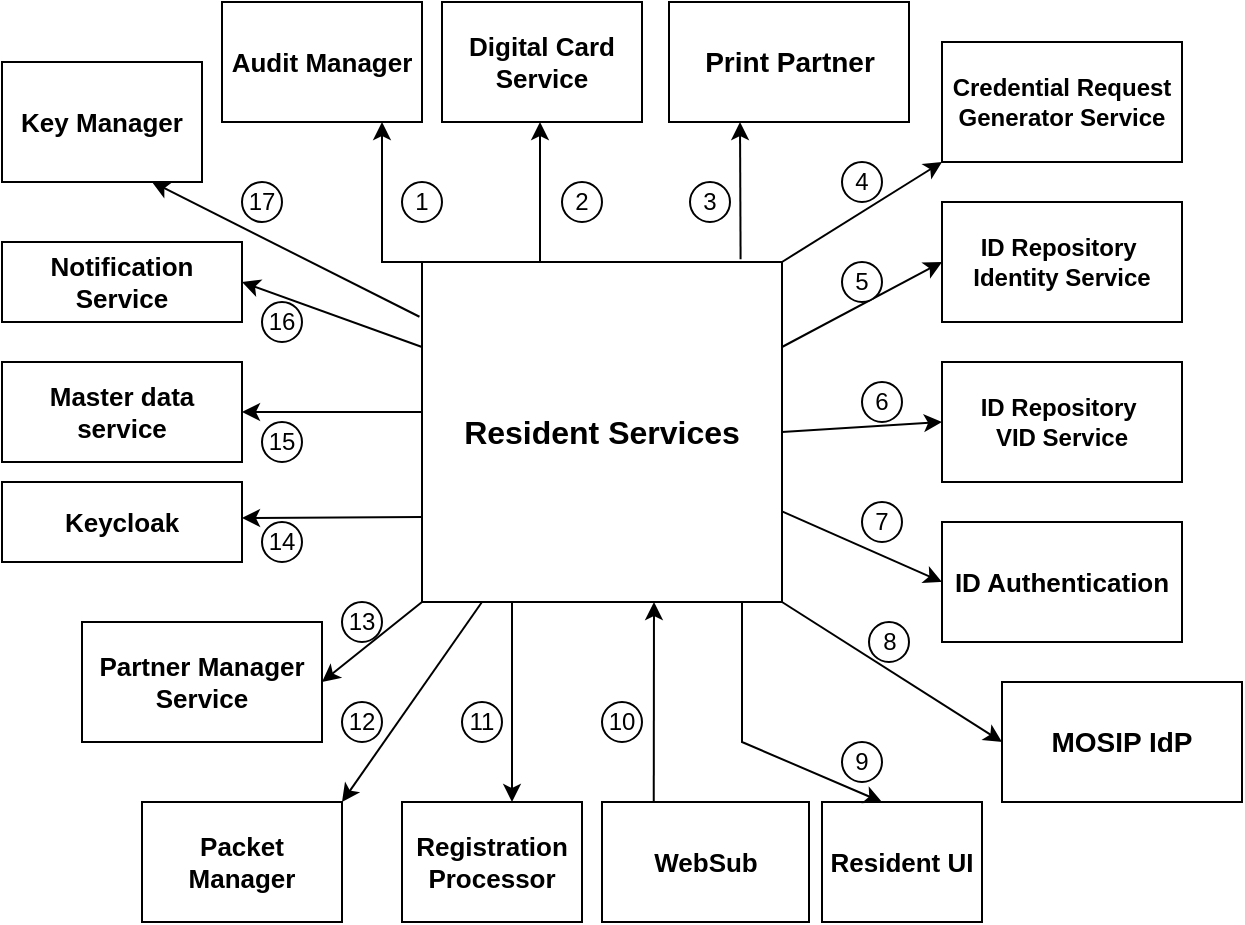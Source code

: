 <mxfile version="20.3.0" type="github">
  <diagram id="IdtC_MJFx4cyMsjxO0qJ" name="Page-1">
    <mxGraphModel dx="782" dy="468" grid="1" gridSize="10" guides="1" tooltips="1" connect="1" arrows="1" fold="1" page="1" pageScale="1" pageWidth="827" pageHeight="1169" math="0" shadow="0">
      <root>
        <mxCell id="0" />
        <mxCell id="1" parent="0" />
        <mxCell id="8xct8dAksHGJy_eD07Iw-1" value="&lt;b&gt;&lt;font style=&quot;font-size: 16px;&quot;&gt;Resident Services&lt;/font&gt;&lt;/b&gt;" style="rounded=0;whiteSpace=wrap;html=1;" parent="1" vertex="1">
          <mxGeometry x="280" y="170" width="180" height="170" as="geometry" />
        </mxCell>
        <mxCell id="8xct8dAksHGJy_eD07Iw-2" value="&lt;b&gt;&lt;font style=&quot;font-size: 13px;&quot;&gt;Resident UI&lt;/font&gt;&lt;/b&gt;" style="rounded=0;whiteSpace=wrap;html=1;" parent="1" vertex="1">
          <mxGeometry x="480" y="440" width="80" height="60" as="geometry" />
        </mxCell>
        <mxCell id="8xct8dAksHGJy_eD07Iw-3" value="&lt;b&gt;&lt;font style=&quot;font-size: 14px;&quot;&gt;MOSIP IdP&lt;/font&gt;&lt;/b&gt;" style="rounded=0;whiteSpace=wrap;html=1;" parent="1" vertex="1">
          <mxGeometry x="570" y="380" width="120" height="60" as="geometry" />
        </mxCell>
        <mxCell id="8xct8dAksHGJy_eD07Iw-4" value="&lt;b&gt;ID Repository&amp;nbsp;&lt;br&gt;VID Service&lt;/b&gt;" style="rounded=0;whiteSpace=wrap;html=1;" parent="1" vertex="1">
          <mxGeometry x="540" y="220" width="120" height="60" as="geometry" />
        </mxCell>
        <mxCell id="8xct8dAksHGJy_eD07Iw-5" value="&lt;b&gt;ID Repository&amp;nbsp;&lt;br&gt;Identity Service&lt;/b&gt;" style="rounded=0;whiteSpace=wrap;html=1;" parent="1" vertex="1">
          <mxGeometry x="540" y="140" width="120" height="60" as="geometry" />
        </mxCell>
        <mxCell id="8xct8dAksHGJy_eD07Iw-6" value="&lt;b&gt;Credential Request Generator Service&lt;/b&gt;" style="rounded=0;whiteSpace=wrap;html=1;" parent="1" vertex="1">
          <mxGeometry x="540" y="60" width="120" height="60" as="geometry" />
        </mxCell>
        <mxCell id="8xct8dAksHGJy_eD07Iw-7" value="&lt;b&gt;&lt;font style=&quot;font-size: 13px;&quot;&gt;Digital Card Service&lt;/font&gt;&lt;/b&gt;" style="rounded=0;whiteSpace=wrap;html=1;" parent="1" vertex="1">
          <mxGeometry x="290" y="40" width="100" height="60" as="geometry" />
        </mxCell>
        <mxCell id="8xct8dAksHGJy_eD07Iw-8" value="&lt;font style=&quot;font-size: 13px;&quot;&gt;&lt;b&gt;Audit&lt;/b&gt; &lt;b&gt;Manager&lt;/b&gt;&lt;/font&gt;" style="rounded=0;whiteSpace=wrap;html=1;" parent="1" vertex="1">
          <mxGeometry x="180" y="40" width="100" height="60" as="geometry" />
        </mxCell>
        <mxCell id="8xct8dAksHGJy_eD07Iw-9" value="&lt;b&gt;&lt;font style=&quot;font-size: 13px;&quot;&gt;Notification Service&lt;/font&gt;&lt;/b&gt;" style="rounded=0;whiteSpace=wrap;html=1;" parent="1" vertex="1">
          <mxGeometry x="70" y="160" width="120" height="40" as="geometry" />
        </mxCell>
        <mxCell id="8xct8dAksHGJy_eD07Iw-10" value="&lt;b&gt;&lt;font style=&quot;font-size: 13px;&quot;&gt;Master data service&lt;/font&gt;&lt;/b&gt;" style="rounded=0;whiteSpace=wrap;html=1;" parent="1" vertex="1">
          <mxGeometry x="70" y="220" width="120" height="50" as="geometry" />
        </mxCell>
        <mxCell id="8xct8dAksHGJy_eD07Iw-11" value="&lt;b&gt;&lt;font style=&quot;font-size: 13px;&quot;&gt;Partner Manager Service&lt;/font&gt;&lt;/b&gt;" style="rounded=0;whiteSpace=wrap;html=1;" parent="1" vertex="1">
          <mxGeometry x="110" y="350" width="120" height="60" as="geometry" />
        </mxCell>
        <mxCell id="8xct8dAksHGJy_eD07Iw-12" value="" style="endArrow=classic;html=1;rounded=0;exitX=1;exitY=0.5;exitDx=0;exitDy=0;entryX=0;entryY=0.5;entryDx=0;entryDy=0;" parent="1" source="8xct8dAksHGJy_eD07Iw-1" target="8xct8dAksHGJy_eD07Iw-4" edge="1">
          <mxGeometry width="50" height="50" relative="1" as="geometry">
            <mxPoint x="380" y="260" as="sourcePoint" />
            <mxPoint x="430" y="210" as="targetPoint" />
          </mxGeometry>
        </mxCell>
        <mxCell id="8xct8dAksHGJy_eD07Iw-15" value="" style="endArrow=classic;html=1;rounded=0;entryX=1;entryY=0.5;entryDx=0;entryDy=0;" parent="1" target="8xct8dAksHGJy_eD07Iw-10" edge="1">
          <mxGeometry width="50" height="50" relative="1" as="geometry">
            <mxPoint x="280" y="245" as="sourcePoint" />
            <mxPoint x="190" y="250" as="targetPoint" />
          </mxGeometry>
        </mxCell>
        <mxCell id="8xct8dAksHGJy_eD07Iw-17" value="&lt;b&gt;&lt;font style=&quot;font-size: 13px;&quot;&gt;WebSub&lt;/font&gt;&lt;/b&gt;" style="rounded=0;whiteSpace=wrap;html=1;" parent="1" vertex="1">
          <mxGeometry x="370" y="440" width="103.5" height="60" as="geometry" />
        </mxCell>
        <mxCell id="8xct8dAksHGJy_eD07Iw-18" value="" style="endArrow=classic;html=1;rounded=0;exitX=0.25;exitY=0;exitDx=0;exitDy=0;" parent="1" source="8xct8dAksHGJy_eD07Iw-17" edge="1">
          <mxGeometry width="50" height="50" relative="1" as="geometry">
            <mxPoint x="394" y="430" as="sourcePoint" />
            <mxPoint x="396" y="340" as="targetPoint" />
          </mxGeometry>
        </mxCell>
        <mxCell id="8xct8dAksHGJy_eD07Iw-19" value="" style="endArrow=classic;html=1;rounded=0;entryX=1;entryY=0.5;entryDx=0;entryDy=0;exitX=0;exitY=1;exitDx=0;exitDy=0;" parent="1" source="8xct8dAksHGJy_eD07Iw-1" target="8xct8dAksHGJy_eD07Iw-11" edge="1">
          <mxGeometry width="50" height="50" relative="1" as="geometry">
            <mxPoint x="210" y="320" as="sourcePoint" />
            <mxPoint x="260" y="270" as="targetPoint" />
          </mxGeometry>
        </mxCell>
        <mxCell id="8xct8dAksHGJy_eD07Iw-20" value="" style="endArrow=classic;html=1;rounded=0;exitX=0;exitY=0;exitDx=0;exitDy=0;" parent="1" source="8xct8dAksHGJy_eD07Iw-1" edge="1">
          <mxGeometry width="50" height="50" relative="1" as="geometry">
            <mxPoint x="312.5" y="260" as="sourcePoint" />
            <mxPoint x="260" y="100" as="targetPoint" />
            <Array as="points">
              <mxPoint x="260" y="170" />
            </Array>
          </mxGeometry>
        </mxCell>
        <mxCell id="8xct8dAksHGJy_eD07Iw-21" value="" style="endArrow=classic;html=1;rounded=0;" parent="1" edge="1">
          <mxGeometry width="50" height="50" relative="1" as="geometry">
            <mxPoint x="339" y="170" as="sourcePoint" />
            <mxPoint x="339" y="100" as="targetPoint" />
            <Array as="points">
              <mxPoint x="339" y="140" />
            </Array>
          </mxGeometry>
        </mxCell>
        <mxCell id="8xct8dAksHGJy_eD07Iw-22" value="" style="endArrow=classic;html=1;rounded=0;exitX=1;exitY=0;exitDx=0;exitDy=0;entryX=0;entryY=1;entryDx=0;entryDy=0;" parent="1" source="8xct8dAksHGJy_eD07Iw-1" target="8xct8dAksHGJy_eD07Iw-6" edge="1">
          <mxGeometry width="50" height="50" relative="1" as="geometry">
            <mxPoint x="320" y="200" as="sourcePoint" />
            <mxPoint x="280" y="110" as="targetPoint" />
          </mxGeometry>
        </mxCell>
        <mxCell id="8xct8dAksHGJy_eD07Iw-23" value="" style="endArrow=classic;html=1;rounded=0;entryX=0;entryY=0.5;entryDx=0;entryDy=0;exitX=1;exitY=0.25;exitDx=0;exitDy=0;" parent="1" source="8xct8dAksHGJy_eD07Iw-1" target="8xct8dAksHGJy_eD07Iw-5" edge="1">
          <mxGeometry width="50" height="50" relative="1" as="geometry">
            <mxPoint x="410" y="200" as="sourcePoint" />
            <mxPoint x="490" y="110" as="targetPoint" />
          </mxGeometry>
        </mxCell>
        <mxCell id="8xct8dAksHGJy_eD07Iw-24" value="&lt;b&gt;&lt;font style=&quot;font-size: 14px;&quot;&gt;Print Partner&lt;/font&gt;&lt;/b&gt;" style="rounded=0;whiteSpace=wrap;html=1;" parent="1" vertex="1">
          <mxGeometry x="403.5" y="40" width="120" height="60" as="geometry" />
        </mxCell>
        <mxCell id="8xct8dAksHGJy_eD07Iw-26" value="&lt;b&gt;&lt;font style=&quot;font-size: 13px;&quot;&gt;ID Authentication&lt;/font&gt;&lt;/b&gt;" style="rounded=0;whiteSpace=wrap;html=1;" parent="1" vertex="1">
          <mxGeometry x="540" y="300" width="120" height="60" as="geometry" />
        </mxCell>
        <mxCell id="8xct8dAksHGJy_eD07Iw-28" value="" style="endArrow=classic;html=1;rounded=0;entryX=0;entryY=0.5;entryDx=0;entryDy=0;" parent="1" source="8xct8dAksHGJy_eD07Iw-1" target="8xct8dAksHGJy_eD07Iw-26" edge="1">
          <mxGeometry width="50" height="50" relative="1" as="geometry">
            <mxPoint x="420" y="290" as="sourcePoint" />
            <mxPoint x="470" y="240" as="targetPoint" />
          </mxGeometry>
        </mxCell>
        <mxCell id="8xct8dAksHGJy_eD07Iw-29" value="&lt;b&gt;&lt;font style=&quot;font-size: 13px;&quot;&gt;Keycloak&lt;/font&gt;&lt;/b&gt;" style="rounded=0;whiteSpace=wrap;html=1;" parent="1" vertex="1">
          <mxGeometry x="70" y="280" width="120" height="40" as="geometry" />
        </mxCell>
        <mxCell id="8xct8dAksHGJy_eD07Iw-30" value="" style="endArrow=classic;html=1;rounded=0;exitX=0;exitY=0.75;exitDx=0;exitDy=0;" parent="1" source="8xct8dAksHGJy_eD07Iw-1" edge="1">
          <mxGeometry width="50" height="50" relative="1" as="geometry">
            <mxPoint x="280" y="230" as="sourcePoint" />
            <mxPoint x="190" y="298" as="targetPoint" />
          </mxGeometry>
        </mxCell>
        <mxCell id="8xct8dAksHGJy_eD07Iw-31" value="&lt;b&gt;&lt;font style=&quot;font-size: 13px;&quot;&gt;Packet Manager&lt;/font&gt;&lt;/b&gt;" style="rounded=0;whiteSpace=wrap;html=1;" parent="1" vertex="1">
          <mxGeometry x="140" y="440" width="100" height="60" as="geometry" />
        </mxCell>
        <mxCell id="8xct8dAksHGJy_eD07Iw-32" value="&lt;b&gt;&lt;font style=&quot;font-size: 13px;&quot;&gt;Registration Processor&lt;/font&gt;&lt;/b&gt;" style="rounded=0;whiteSpace=wrap;html=1;" parent="1" vertex="1">
          <mxGeometry x="270" y="440" width="90" height="60" as="geometry" />
        </mxCell>
        <mxCell id="8xct8dAksHGJy_eD07Iw-33" value="" style="endArrow=classic;html=1;rounded=0;entryX=1;entryY=0;entryDx=0;entryDy=0;" parent="1" target="8xct8dAksHGJy_eD07Iw-31" edge="1">
          <mxGeometry width="50" height="50" relative="1" as="geometry">
            <mxPoint x="310" y="340" as="sourcePoint" />
            <mxPoint x="200" y="350" as="targetPoint" />
          </mxGeometry>
        </mxCell>
        <mxCell id="MJiMK6wVdFbHmo4bfG6_-1" value="7" style="ellipse;whiteSpace=wrap;html=1;aspect=fixed;" parent="1" vertex="1">
          <mxGeometry x="500" y="290" width="20" height="20" as="geometry" />
        </mxCell>
        <mxCell id="MJiMK6wVdFbHmo4bfG6_-2" value="5" style="ellipse;whiteSpace=wrap;html=1;aspect=fixed;" parent="1" vertex="1">
          <mxGeometry x="490" y="170" width="20" height="20" as="geometry" />
        </mxCell>
        <mxCell id="MJiMK6wVdFbHmo4bfG6_-3" value="4" style="ellipse;whiteSpace=wrap;html=1;aspect=fixed;" parent="1" vertex="1">
          <mxGeometry x="490" y="120" width="20" height="20" as="geometry" />
        </mxCell>
        <mxCell id="MJiMK6wVdFbHmo4bfG6_-4" value="3" style="ellipse;whiteSpace=wrap;html=1;aspect=fixed;" parent="1" vertex="1">
          <mxGeometry x="414" y="130" width="20" height="20" as="geometry" />
        </mxCell>
        <mxCell id="MJiMK6wVdFbHmo4bfG6_-5" value="2" style="ellipse;whiteSpace=wrap;html=1;aspect=fixed;" parent="1" vertex="1">
          <mxGeometry x="350" y="130" width="20" height="20" as="geometry" />
        </mxCell>
        <mxCell id="MJiMK6wVdFbHmo4bfG6_-6" value="1" style="ellipse;whiteSpace=wrap;html=1;aspect=fixed;" parent="1" vertex="1">
          <mxGeometry x="270" y="130" width="20" height="20" as="geometry" />
        </mxCell>
        <mxCell id="MJiMK6wVdFbHmo4bfG6_-8" value="15" style="ellipse;whiteSpace=wrap;html=1;aspect=fixed;" parent="1" vertex="1">
          <mxGeometry x="200" y="250" width="20" height="20" as="geometry" />
        </mxCell>
        <mxCell id="MJiMK6wVdFbHmo4bfG6_-9" value="14" style="ellipse;whiteSpace=wrap;html=1;aspect=fixed;" parent="1" vertex="1">
          <mxGeometry x="200" y="300" width="20" height="20" as="geometry" />
        </mxCell>
        <mxCell id="MJiMK6wVdFbHmo4bfG6_-10" value="13" style="ellipse;whiteSpace=wrap;html=1;aspect=fixed;" parent="1" vertex="1">
          <mxGeometry x="240" y="340" width="20" height="20" as="geometry" />
        </mxCell>
        <mxCell id="MJiMK6wVdFbHmo4bfG6_-11" value="12" style="ellipse;whiteSpace=wrap;html=1;aspect=fixed;" parent="1" vertex="1">
          <mxGeometry x="240" y="390" width="20" height="20" as="geometry" />
        </mxCell>
        <mxCell id="MJiMK6wVdFbHmo4bfG6_-12" value="11" style="ellipse;whiteSpace=wrap;html=1;aspect=fixed;" parent="1" vertex="1">
          <mxGeometry x="300" y="390" width="20" height="20" as="geometry" />
        </mxCell>
        <mxCell id="MJiMK6wVdFbHmo4bfG6_-13" value="10" style="ellipse;whiteSpace=wrap;html=1;aspect=fixed;" parent="1" vertex="1">
          <mxGeometry x="370" y="390" width="20" height="20" as="geometry" />
        </mxCell>
        <mxCell id="MJiMK6wVdFbHmo4bfG6_-14" value="9" style="ellipse;whiteSpace=wrap;html=1;aspect=fixed;" parent="1" vertex="1">
          <mxGeometry x="490" y="410" width="20" height="20" as="geometry" />
        </mxCell>
        <mxCell id="MJiMK6wVdFbHmo4bfG6_-15" value="8" style="ellipse;whiteSpace=wrap;html=1;aspect=fixed;" parent="1" vertex="1">
          <mxGeometry x="503.5" y="350" width="20" height="20" as="geometry" />
        </mxCell>
        <mxCell id="MJiMK6wVdFbHmo4bfG6_-18" value="" style="endArrow=classic;html=1;rounded=0;exitX=0;exitY=0.25;exitDx=0;exitDy=0;entryX=1;entryY=0.5;entryDx=0;entryDy=0;" parent="1" source="8xct8dAksHGJy_eD07Iw-1" target="8xct8dAksHGJy_eD07Iw-9" edge="1">
          <mxGeometry width="50" height="50" relative="1" as="geometry">
            <mxPoint x="280" y="212.5" as="sourcePoint" />
            <mxPoint x="250" y="180" as="targetPoint" />
          </mxGeometry>
        </mxCell>
        <mxCell id="MJiMK6wVdFbHmo4bfG6_-24" value="6" style="ellipse;whiteSpace=wrap;html=1;aspect=fixed;" parent="1" vertex="1">
          <mxGeometry x="500" y="230" width="20" height="20" as="geometry" />
        </mxCell>
        <mxCell id="MJiMK6wVdFbHmo4bfG6_-25" value="16" style="ellipse;whiteSpace=wrap;html=1;aspect=fixed;" parent="1" vertex="1">
          <mxGeometry x="200" y="190" width="20" height="20" as="geometry" />
        </mxCell>
        <mxCell id="MJiMK6wVdFbHmo4bfG6_-29" value="&lt;font style=&quot;font-size: 13px;&quot;&gt;&lt;b&gt;Key Manager&lt;/b&gt;&lt;/font&gt;" style="rounded=0;whiteSpace=wrap;html=1;" parent="1" vertex="1">
          <mxGeometry x="70" y="70" width="100" height="60" as="geometry" />
        </mxCell>
        <mxCell id="MJiMK6wVdFbHmo4bfG6_-35" value="17" style="ellipse;whiteSpace=wrap;html=1;aspect=fixed;" parent="1" vertex="1">
          <mxGeometry x="190" y="130" width="20" height="20" as="geometry" />
        </mxCell>
        <mxCell id="NOFrJTyZZXEDuQyi9nta-16" value="" style="endArrow=classic;html=1;rounded=0;" parent="1" edge="1">
          <mxGeometry width="50" height="50" relative="1" as="geometry">
            <mxPoint x="440" y="340" as="sourcePoint" />
            <mxPoint x="510" y="440" as="targetPoint" />
            <Array as="points">
              <mxPoint x="440" y="410" />
            </Array>
          </mxGeometry>
        </mxCell>
        <mxCell id="NOFrJTyZZXEDuQyi9nta-19" value="" style="endArrow=classic;html=1;rounded=0;exitX=0.25;exitY=1;exitDx=0;exitDy=0;" parent="1" source="8xct8dAksHGJy_eD07Iw-1" edge="1">
          <mxGeometry width="50" height="50" relative="1" as="geometry">
            <mxPoint x="310" y="560" as="sourcePoint" />
            <mxPoint x="325" y="440" as="targetPoint" />
          </mxGeometry>
        </mxCell>
        <mxCell id="NOFrJTyZZXEDuQyi9nta-30" value="" style="endArrow=classic;html=1;rounded=0;entryX=0.75;entryY=1;entryDx=0;entryDy=0;exitX=-0.007;exitY=0.161;exitDx=0;exitDy=0;exitPerimeter=0;" parent="1" source="8xct8dAksHGJy_eD07Iw-1" target="MJiMK6wVdFbHmo4bfG6_-29" edge="1">
          <mxGeometry width="50" height="50" relative="1" as="geometry">
            <mxPoint x="270" y="180" as="sourcePoint" />
            <mxPoint x="360" y="130" as="targetPoint" />
          </mxGeometry>
        </mxCell>
        <mxCell id="NOFrJTyZZXEDuQyi9nta-33" value="" style="endArrow=classic;html=1;rounded=0;fontSize=13;exitX=0.885;exitY=-0.008;exitDx=0;exitDy=0;exitPerimeter=0;" parent="1" source="8xct8dAksHGJy_eD07Iw-1" edge="1">
          <mxGeometry width="50" height="50" relative="1" as="geometry">
            <mxPoint x="310" y="240" as="sourcePoint" />
            <mxPoint x="439" y="100" as="targetPoint" />
          </mxGeometry>
        </mxCell>
        <mxCell id="NOFrJTyZZXEDuQyi9nta-41" value="" style="endArrow=classic;html=1;rounded=0;fontSize=13;entryX=0;entryY=0.5;entryDx=0;entryDy=0;exitX=1;exitY=1;exitDx=0;exitDy=0;" parent="1" source="8xct8dAksHGJy_eD07Iw-1" target="8xct8dAksHGJy_eD07Iw-3" edge="1">
          <mxGeometry width="50" height="50" relative="1" as="geometry">
            <mxPoint x="310" y="340" as="sourcePoint" />
            <mxPoint x="360" y="290" as="targetPoint" />
          </mxGeometry>
        </mxCell>
      </root>
    </mxGraphModel>
  </diagram>
</mxfile>
